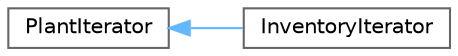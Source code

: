 digraph "Graphical Class Hierarchy"
{
 // INTERACTIVE_SVG=YES
 // LATEX_PDF_SIZE
  bgcolor="transparent";
  edge [fontname=Helvetica,fontsize=10,labelfontname=Helvetica,labelfontsize=10];
  node [fontname=Helvetica,fontsize=10,shape=box,height=0.2,width=0.4];
  rankdir="LR";
  Node0 [id="Node000000",label="PlantIterator",height=0.2,width=0.4,color="grey40", fillcolor="white", style="filled",URL="$class_plant_iterator.html",tooltip="Abstract Iterator interface for the Iterator design pattern."];
  Node0 -> Node1 [id="edge25_Node000000_Node000001",dir="back",color="steelblue1",style="solid",tooltip=" "];
  Node1 [id="Node000001",label="InventoryIterator",height=0.2,width=0.4,color="grey40", fillcolor="white", style="filled",URL="$class_inventory_iterator.html",tooltip="Concrete Iterator for traversing GreenhouseInventory collections."];
}

